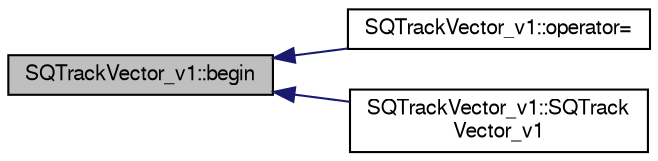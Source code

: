 digraph "SQTrackVector_v1::begin"
{
  bgcolor="transparent";
  edge [fontname="FreeSans",fontsize="10",labelfontname="FreeSans",labelfontsize="10"];
  node [fontname="FreeSans",fontsize="10",shape=record];
  rankdir="LR";
  Node1 [label="SQTrackVector_v1::begin",height=0.2,width=0.4,color="black", fillcolor="grey75", style="filled" fontcolor="black"];
  Node1 -> Node2 [dir="back",color="midnightblue",fontsize="10",style="solid",fontname="FreeSans"];
  Node2 [label="SQTrackVector_v1::operator=",height=0.2,width=0.4,color="black",URL="$d6/d0b/classSQTrackVector__v1.html#a4baa1242c775b214f68c8cff6a71c71c"];
  Node1 -> Node3 [dir="back",color="midnightblue",fontsize="10",style="solid",fontname="FreeSans"];
  Node3 [label="SQTrackVector_v1::SQTrack\lVector_v1",height=0.2,width=0.4,color="black",URL="$d6/d0b/classSQTrackVector__v1.html#a09c95ab2df260ec39beda57cf36c3dcd"];
}
